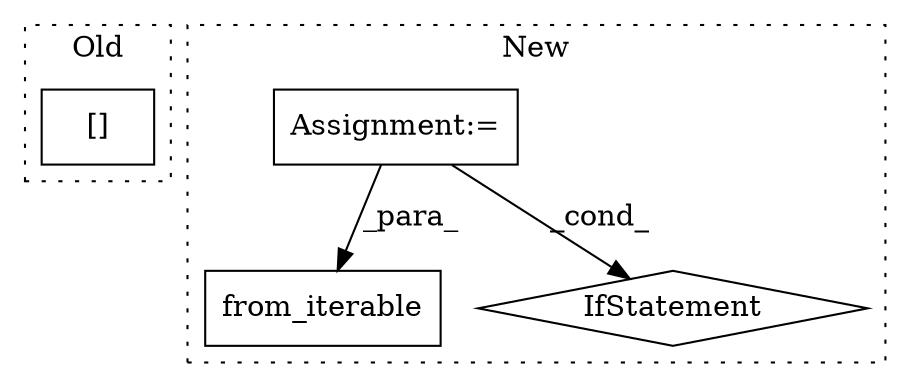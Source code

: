 digraph G {
subgraph cluster0 {
1 [label="[]" a="2" s="10273,10288" l="14,1" shape="box"];
label = "Old";
style="dotted";
}
subgraph cluster1 {
2 [label="from_iterable" a="32" s="10697,10724" l="14,1" shape="box"];
3 [label="Assignment:=" a="7" s="10395" l="53" shape="box"];
4 [label="IfStatement" a="25" s="10525" l="3" shape="diamond"];
label = "New";
style="dotted";
}
3 -> 2 [label="_para_"];
3 -> 4 [label="_cond_"];
}